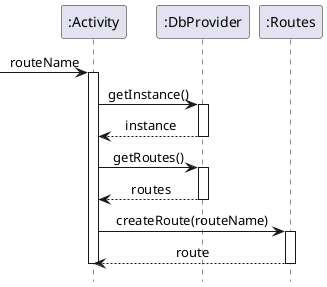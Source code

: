 @startuml

  hide footbox

  skinparam sequenceMessageAlign center


  participant ":Activity" as Activity
  participant ":DbProvider" as DbProvider
  participant ":Routes" as Routes

  [-> Activity: routeName
  activate Activity

  Activity -> DbProvider: getInstance()
  activate DbProvider
  DbProvider --> Activity: instance
  deactivate DbProvider

  Activity -> DbProvider: getRoutes()
  activate DbProvider
  DbProvider --> Activity: routes
  deactivate DbProvider

  Activity -> Routes: createRoute(routeName)
  activate Routes
  Routes --> Activity: route
  deactivate Routes

  deactivate Activity

@enduml
